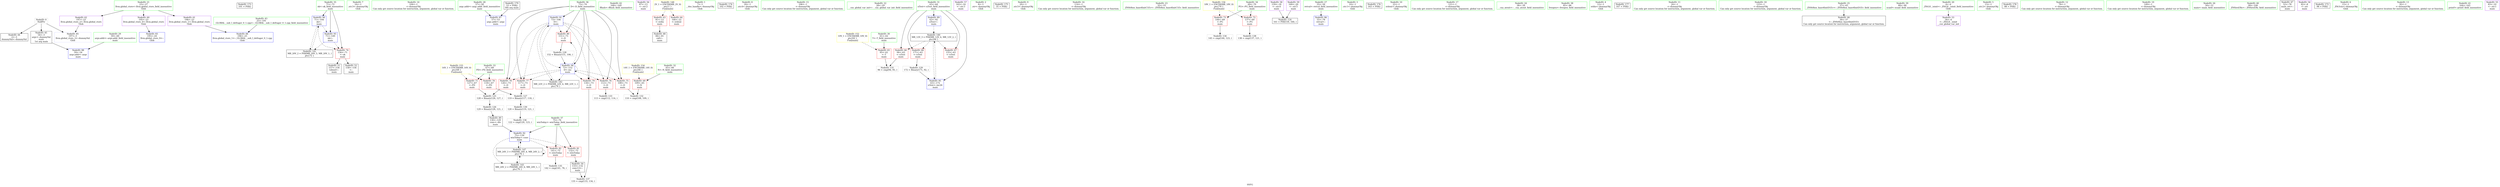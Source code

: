 digraph "SVFG" {
	label="SVFG";

	Node0x55603bc99420 [shape=record,color=grey,label="{NodeID: 0\nNullPtr}"];
	Node0x55603bc99420 -> Node0x55603bcaf100[style=solid];
	Node0x55603bc99420 -> Node0x55603bcaf200[style=solid];
	Node0x55603bc99420 -> Node0x55603bcb23c0[style=solid];
	Node0x55603bcc4d10 [shape=record,color=black,label="{NodeID: 173\n101 = PHI()\n}"];
	Node0x55603bcb2800 [shape=record,color=blue,label="{NodeID: 90\n71\<--104\nok\<--\nmain\n}"];
	Node0x55603bcb2800 -> Node0x55603bcb1a70[style=dashed];
	Node0x55603bcb2800 -> Node0x55603bcb2a70[style=dashed];
	Node0x55603bcb2800 -> Node0x55603bcbb2b0[style=dashed];
	Node0x55603bc99700 [shape=record,color=green,label="{NodeID: 7\n16\<--1\n.str.3\<--dummyObj\nGlob }"];
	Node0x55603bc9a0f0 [shape=record,color=green,label="{NodeID: 14\n104\<--1\n\<--dummyObj\nCan only get source location for instruction, argument, global var or function.}"];
	Node0x55603bcadcf0 [shape=record,color=green,label="{NodeID: 21\n23\<--27\nllvm.global_ctors\<--llvm.global_ctors_field_insensitive\nGlob }"];
	Node0x55603bcadcf0 -> Node0x55603bcb0e80[style=solid];
	Node0x55603bcadcf0 -> Node0x55603bcb0f80[style=solid];
	Node0x55603bcadcf0 -> Node0x55603bcb1080[style=solid];
	Node0x55603bcae2e0 [shape=record,color=green,label="{NodeID: 28\n57\<--58\nargc.addr\<--argc.addr_field_insensitive\nmain\n}"];
	Node0x55603bcae2e0 -> Node0x55603bcb2590[style=solid];
	Node0x55603bcae890 [shape=record,color=green,label="{NodeID: 35\n71\<--72\nok\<--ok_field_insensitive\nmain\n}"];
	Node0x55603bcae890 -> Node0x55603bcb1a70[style=solid];
	Node0x55603bcae890 -> Node0x55603bcb2800[style=solid];
	Node0x55603bcae890 -> Node0x55603bcb2a70[style=solid];
	Node0x55603bcb52d0 [shape=record,color=grey,label="{NodeID: 125\n128 = Binary(126, 127, )\n}"];
	Node0x55603bcb52d0 -> Node0x55603bcb5450[style=solid];
	Node0x55603bcaef00 [shape=record,color=green,label="{NodeID: 42\n168\<--169\nfflush\<--fflush_field_insensitive\n}"];
	Node0x55603bcb0140 [shape=record,color=grey,label="{NodeID: 132\n110 = cmp(108, 109, )\n}"];
	Node0x55603bcb0590 [shape=record,color=black,label="{NodeID: 49\n130\<--129\nconv\<--div\nmain\n}"];
	Node0x55603bcb0590 -> Node0x55603bcb29a0[style=solid];
	Node0x55603bcb0b40 [shape=record,color=purple,label="{NodeID: 56\n87\<--13\n\<--.str.2\nmain\n}"];
	Node0x55603bcb1180 [shape=record,color=red,label="{NodeID: 63\n81\<--12\n\<--stdin\nmain\n}"];
	Node0x55603bcb1180 -> Node0x55603bcb04c0[style=solid];
	Node0x55603bcb1730 [shape=record,color=red,label="{NodeID: 70\n118\<--67\n\<--PD\nmain\n}"];
	Node0x55603bcb1730 -> Node0x55603bcb55d0[style=solid];
	Node0x55603bcb1ce0 [shape=record,color=red,label="{NodeID: 77\n117\<--73\n\<--D\nmain\n}"];
	Node0x55603bcb1ce0 -> Node0x55603bcb55d0[style=solid];
	Node0x55603bcb22c0 [shape=record,color=blue,label="{NodeID: 84\n196\<--25\nllvm.global_ctors_1\<--_GLOBAL__sub_I_defrager_0_1.cpp\nGlob }"];
	Node0x55603bc98530 [shape=record,color=green,label="{NodeID: 1\n7\<--1\n__dso_handle\<--dummyObj\nGlob }"];
	Node0x55603bcc4e10 [shape=record,color=black,label="{NodeID: 174\n102 = PHI()\n}"];
	Node0x55603bcb28d0 [shape=record,color=blue,label="{NodeID: 91\n73\<--106\nD\<--\nmain\n}"];
	Node0x55603bcb28d0 -> Node0x55603bcb1b40[style=dashed];
	Node0x55603bcb28d0 -> Node0x55603bcb1c10[style=dashed];
	Node0x55603bcb28d0 -> Node0x55603bcb1ce0[style=dashed];
	Node0x55603bcb28d0 -> Node0x55603bcb1db0[style=dashed];
	Node0x55603bcb28d0 -> Node0x55603bcb1e80[style=dashed];
	Node0x55603bcb28d0 -> Node0x55603bcb1f50[style=dashed];
	Node0x55603bcb28d0 -> Node0x55603bcb2b40[style=dashed];
	Node0x55603bcb28d0 -> Node0x55603bcbb7b0[style=dashed];
	Node0x55603bc999f0 [shape=record,color=green,label="{NodeID: 8\n18\<--1\n.str.4\<--dummyObj\nGlob }"];
	Node0x55603bc9a1c0 [shape=record,color=green,label="{NodeID: 15\n106\<--1\n\<--dummyObj\nCan only get source location for instruction, argument, global var or function.}"];
	Node0x55603bcadd80 [shape=record,color=green,label="{NodeID: 22\n28\<--29\n__cxx_global_var_init\<--__cxx_global_var_init_field_insensitive\n}"];
	Node0x55603bcae3b0 [shape=record,color=green,label="{NodeID: 29\n59\<--60\nargv.addr\<--argv.addr_field_insensitive\nmain\n}"];
	Node0x55603bcae3b0 -> Node0x55603bcb2660[style=solid];
	Node0x55603bcae960 [shape=record,color=green,label="{NodeID: 36\n73\<--74\nD\<--D_field_insensitive\nmain\n}"];
	Node0x55603bcae960 -> Node0x55603bcb1b40[style=solid];
	Node0x55603bcae960 -> Node0x55603bcb1c10[style=solid];
	Node0x55603bcae960 -> Node0x55603bcb1ce0[style=solid];
	Node0x55603bcae960 -> Node0x55603bcb1db0[style=solid];
	Node0x55603bcae960 -> Node0x55603bcb1e80[style=solid];
	Node0x55603bcae960 -> Node0x55603bcb1f50[style=solid];
	Node0x55603bcae960 -> Node0x55603bcb28d0[style=solid];
	Node0x55603bcae960 -> Node0x55603bcb2b40[style=solid];
	Node0x55603bcb5450 [shape=record,color=grey,label="{NodeID: 126\n129 = Binary(128, 121, )\n}"];
	Node0x55603bcb5450 -> Node0x55603bcb0590[style=solid];
	Node0x55603bcaf000 [shape=record,color=green,label="{NodeID: 43\n25\<--191\n_GLOBAL__sub_I_defrager_0_1.cpp\<--_GLOBAL__sub_I_defrager_0_1.cpp_field_insensitive\n}"];
	Node0x55603bcaf000 -> Node0x55603bcb22c0[style=solid];
	Node0x55603bcb02c0 [shape=record,color=grey,label="{NodeID: 133\n113 = cmp(112, 114, )\n}"];
	Node0x55603bcb0660 [shape=record,color=black,label="{NodeID: 50\n133\<--132\nconv13\<--\nmain\n}"];
	Node0x55603bcb0660 -> Node0x55603bcb6ca0[style=solid];
	Node0x55603bcbadb0 [shape=record,color=black,label="{NodeID: 140\nMR_12V_3 = PHI(MR_12V_4, MR_12V_2, )\npts\{64 \}\n}"];
	Node0x55603bcbadb0 -> Node0x55603bcb13f0[style=dashed];
	Node0x55603bcbadb0 -> Node0x55603bcb14c0[style=dashed];
	Node0x55603bcbadb0 -> Node0x55603bcb1590[style=dashed];
	Node0x55603bcbadb0 -> Node0x55603bcb2c10[style=dashed];
	Node0x55603bcb0c10 [shape=record,color=purple,label="{NodeID: 57\n162\<--16\n\<--.str.3\nmain\n}"];
	Node0x55603bcbd0b0 [shape=record,color=black,label="{NodeID: 147\nMR_24V_3 = PHI(MR_24V_4, MR_24V_2, )\npts\{76 \}\n}"];
	Node0x55603bcbd0b0 -> Node0x55603bcb29a0[style=dashed];
	Node0x55603bcbd0b0 -> Node0x55603bcbbcb0[style=dashed];
	Node0x55603bcbd0b0 -> Node0x55603bcbd0b0[style=dashed];
	Node0x55603bcb1250 [shape=record,color=red,label="{NodeID: 64\n166\<--22\n\<--stdout\nmain\n}"];
	Node0x55603bcbe530 [shape=record,color=yellow,style=double,label="{NodeID: 154\n14V_1 = ENCHI(MR_14V_0)\npts\{66 \}\nFun[main]}"];
	Node0x55603bcbe530 -> Node0x55603bcb1660[style=dashed];
	Node0x55603bcb1800 [shape=record,color=red,label="{NodeID: 71\n127\<--67\n\<--PD\nmain\n}"];
	Node0x55603bcb1800 -> Node0x55603bcb52d0[style=solid];
	Node0x55603bcb1db0 [shape=record,color=red,label="{NodeID: 78\n126\<--73\n\<--D\nmain\n}"];
	Node0x55603bcb1db0 -> Node0x55603bcb52d0[style=solid];
	Node0x55603bcb23c0 [shape=record,color=blue, style = dotted,label="{NodeID: 85\n197\<--3\nllvm.global_ctors_2\<--dummyVal\nGlob }"];
	Node0x55603bc9a9c0 [shape=record,color=green,label="{NodeID: 2\n8\<--1\n.str\<--dummyObj\nGlob }"];
	Node0x55603bcc5610 [shape=record,color=black,label="{NodeID: 175\n35 = PHI()\n}"];
	Node0x55603bcb29a0 [shape=record,color=blue,label="{NodeID: 92\n75\<--130\nwinToday\<--conv\nmain\n}"];
	Node0x55603bcb29a0 -> Node0x55603bcb2020[style=dashed];
	Node0x55603bcb29a0 -> Node0x55603bcb20f0[style=dashed];
	Node0x55603bcb29a0 -> Node0x55603bcbbcb0[style=dashed];
	Node0x55603bcb29a0 -> Node0x55603bcbd0b0[style=dashed];
	Node0x55603bc99a80 [shape=record,color=green,label="{NodeID: 9\n20\<--1\n.str.5\<--dummyObj\nGlob }"];
	Node0x55603bcada20 [shape=record,color=green,label="{NodeID: 16\n114\<--1\n\<--dummyObj\nCan only get source location for instruction, argument, global var or function.}"];
	Node0x55603bcade10 [shape=record,color=green,label="{NodeID: 23\n32\<--33\n_ZNSt8ios_base4InitC1Ev\<--_ZNSt8ios_base4InitC1Ev_field_insensitive\n}"];
	Node0x55603bcae480 [shape=record,color=green,label="{NodeID: 30\n61\<--62\nT\<--T_field_insensitive\nmain\n}"];
	Node0x55603bcae480 -> Node0x55603bcb1320[style=solid];
	Node0x55603bcaea30 [shape=record,color=green,label="{NodeID: 37\n75\<--76\nwinToday\<--winToday_field_insensitive\nmain\n}"];
	Node0x55603bcaea30 -> Node0x55603bcb2020[style=solid];
	Node0x55603bcaea30 -> Node0x55603bcb20f0[style=solid];
	Node0x55603bcaea30 -> Node0x55603bcb29a0[style=solid];
	Node0x55603bcb55d0 [shape=record,color=grey,label="{NodeID: 127\n119 = Binary(117, 118, )\n}"];
	Node0x55603bcb55d0 -> Node0x55603bcafe40[style=solid];
	Node0x55603bcaf100 [shape=record,color=black,label="{NodeID: 44\n2\<--3\ndummyVal\<--dummyVal\n}"];
	Node0x55603bcb68a0 [shape=record,color=grey,label="{NodeID: 134\n145 = cmp(144, 123, )\n}"];
	Node0x55603bcb0730 [shape=record,color=black,label="{NodeID: 51\n157\<--156\ntobool\<--\nmain\n}"];
	Node0x55603bcbb2b0 [shape=record,color=black,label="{NodeID: 141\nMR_20V_2 = PHI(MR_20V_5, MR_20V_1, )\npts\{72 \}\n}"];
	Node0x55603bcbb2b0 -> Node0x55603bcb2800[style=dashed];
	Node0x55603bcb0ce0 [shape=record,color=purple,label="{NodeID: 58\n159\<--18\n\<--.str.4\nmain\n}"];
	Node0x55603bcb0ce0 -> Node0x55603badf570[style=solid];
	Node0x55603bcbd5b0 [shape=record,color=yellow,style=double,label="{NodeID: 148\n2V_1 = ENCHI(MR_2V_0)\npts\{1 \}\nFun[main]}"];
	Node0x55603bcbd5b0 -> Node0x55603bcb1180[style=dashed];
	Node0x55603bcbd5b0 -> Node0x55603bcb1250[style=dashed];
	Node0x55603bcb1320 [shape=record,color=red,label="{NodeID: 65\n95\<--61\n\<--T\nmain\n}"];
	Node0x55603bcb1320 -> Node0x55603bcaffc0[style=solid];
	Node0x55603bcbe610 [shape=record,color=yellow,style=double,label="{NodeID: 155\n16V_1 = ENCHI(MR_16V_0)\npts\{68 \}\nFun[main]}"];
	Node0x55603bcbe610 -> Node0x55603bcb1730[style=dashed];
	Node0x55603bcbe610 -> Node0x55603bcb1800[style=dashed];
	Node0x55603bcb18d0 [shape=record,color=red,label="{NodeID: 72\n137\<--69\n\<--PG\nmain\n}"];
	Node0x55603bcb18d0 -> Node0x55603bcb6e20[style=solid];
	Node0x55603bcb1e80 [shape=record,color=red,label="{NodeID: 79\n134\<--73\n\<--D\nmain\n}"];
	Node0x55603bcb1e80 -> Node0x55603bcb6ca0[style=solid];
	Node0x55603bcb24c0 [shape=record,color=blue,label="{NodeID: 86\n55\<--78\nretval\<--\nmain\n}"];
	Node0x55603bc99870 [shape=record,color=green,label="{NodeID: 3\n10\<--1\n.str.1\<--dummyObj\nGlob }"];
	Node0x55603bcc56e0 [shape=record,color=black,label="{NodeID: 176\n163 = PHI()\n}"];
	Node0x55603bcb2a70 [shape=record,color=blue,label="{NodeID: 93\n71\<--149\nok\<--\nmain\n}"];
	Node0x55603bcb2a70 -> Node0x55603bcb1a70[style=dashed];
	Node0x55603bcb2a70 -> Node0x55603bcbb2b0[style=dashed];
	Node0x55603bc99d50 [shape=record,color=green,label="{NodeID: 10\n22\<--1\nstdout\<--dummyObj\nGlob }"];
	Node0x55603bcadab0 [shape=record,color=green,label="{NodeID: 17\n121\<--1\n\<--dummyObj\nCan only get source location for instruction, argument, global var or function.}"];
	Node0x55603bcadf10 [shape=record,color=green,label="{NodeID: 24\n38\<--39\n__cxa_atexit\<--__cxa_atexit_field_insensitive\n}"];
	Node0x55603bcae550 [shape=record,color=green,label="{NodeID: 31\n63\<--64\nnTest\<--nTest_field_insensitive\nmain\n}"];
	Node0x55603bcae550 -> Node0x55603bcb13f0[style=solid];
	Node0x55603bcae550 -> Node0x55603bcb14c0[style=solid];
	Node0x55603bcae550 -> Node0x55603bcb1590[style=solid];
	Node0x55603bcae550 -> Node0x55603bcb2730[style=solid];
	Node0x55603bcae550 -> Node0x55603bcb2c10[style=solid];
	Node0x55603bcaeb00 [shape=record,color=green,label="{NodeID: 38\n85\<--86\nfreopen\<--freopen_field_insensitive\n}"];
	Node0x55603bcb5750 [shape=record,color=grey,label="{NodeID: 128\n152 = Binary(151, 106, )\n}"];
	Node0x55603bcb5750 -> Node0x55603bcb2b40[style=solid];
	Node0x55603bcaf200 [shape=record,color=black,label="{NodeID: 45\n54\<--3\nargv\<--dummyVal\nmain\n1st arg main }"];
	Node0x55603bcaf200 -> Node0x55603bcb2660[style=solid];
	Node0x55603bcb69a0 [shape=record,color=grey,label="{NodeID: 135\n142 = cmp(141, 78, )\n}"];
	Node0x55603bcb0800 [shape=record,color=black,label="{NodeID: 52\n158\<--156\n\<--\nmain\n}"];
	Node0x55603bcbb7b0 [shape=record,color=black,label="{NodeID: 142\nMR_22V_2 = PHI(MR_22V_4, MR_22V_1, )\npts\{74 \}\n}"];
	Node0x55603bcbb7b0 -> Node0x55603bcb28d0[style=dashed];
	Node0x55603bcb0db0 [shape=record,color=purple,label="{NodeID: 59\n160\<--20\n\<--.str.5\nmain\n}"];
	Node0x55603bcb0db0 -> Node0x55603badf570[style=solid];
	Node0x55603bcb13f0 [shape=record,color=red,label="{NodeID: 66\n94\<--63\n\<--nTest\nmain\n}"];
	Node0x55603bcb13f0 -> Node0x55603bcaffc0[style=solid];
	Node0x55603bcbe6f0 [shape=record,color=yellow,style=double,label="{NodeID: 156\n18V_1 = ENCHI(MR_18V_0)\npts\{70 \}\nFun[main]}"];
	Node0x55603bcbe6f0 -> Node0x55603bcb18d0[style=dashed];
	Node0x55603bcbe6f0 -> Node0x55603bcb19a0[style=dashed];
	Node0x55603bcb19a0 [shape=record,color=red,label="{NodeID: 73\n144\<--69\n\<--PG\nmain\n}"];
	Node0x55603bcb19a0 -> Node0x55603bcb68a0[style=solid];
	Node0x55603bcb1f50 [shape=record,color=red,label="{NodeID: 80\n151\<--73\n\<--D\nmain\n}"];
	Node0x55603bcb1f50 -> Node0x55603bcb5750[style=solid];
	Node0x55603bcb2590 [shape=record,color=blue,label="{NodeID: 87\n57\<--53\nargc.addr\<--argc\nmain\n}"];
	Node0x55603bc9ab00 [shape=record,color=green,label="{NodeID: 4\n12\<--1\nstdin\<--dummyObj\nGlob }"];
	Node0x55603bcc57e0 [shape=record,color=black,label="{NodeID: 177\n167 = PHI()\n}"];
	Node0x55603bcb2b40 [shape=record,color=blue,label="{NodeID: 94\n73\<--152\nD\<--inc\nmain\n}"];
	Node0x55603bcb2b40 -> Node0x55603bcb1b40[style=dashed];
	Node0x55603bcb2b40 -> Node0x55603bcb1c10[style=dashed];
	Node0x55603bcb2b40 -> Node0x55603bcb1ce0[style=dashed];
	Node0x55603bcb2b40 -> Node0x55603bcb1db0[style=dashed];
	Node0x55603bcb2b40 -> Node0x55603bcb1e80[style=dashed];
	Node0x55603bcb2b40 -> Node0x55603bcb1f50[style=dashed];
	Node0x55603bcb2b40 -> Node0x55603bcb2b40[style=dashed];
	Node0x55603bcb2b40 -> Node0x55603bcbb7b0[style=dashed];
	Node0x55603bc99e20 [shape=record,color=green,label="{NodeID: 11\n24\<--1\n\<--dummyObj\nCan only get source location for instruction, argument, global var or function.}"];
	Node0x55603bcadb40 [shape=record,color=green,label="{NodeID: 18\n123\<--1\n\<--dummyObj\nCan only get source location for instruction, argument, global var or function.}"];
	Node0x55603bcae010 [shape=record,color=green,label="{NodeID: 25\n37\<--43\n_ZNSt8ios_base4InitD1Ev\<--_ZNSt8ios_base4InitD1Ev_field_insensitive\n}"];
	Node0x55603bcae010 -> Node0x55603bcaf2d0[style=solid];
	Node0x55603bcae620 [shape=record,color=green,label="{NodeID: 32\n65\<--66\nN\<--N_field_insensitive\nmain\n}"];
	Node0x55603bcae620 -> Node0x55603bcb1660[style=solid];
	Node0x55603bcaec00 [shape=record,color=green,label="{NodeID: 39\n89\<--90\nscanf\<--scanf_field_insensitive\n}"];
	Node0x55603bcafcc0 [shape=record,color=grey,label="{NodeID: 129\n172 = Binary(171, 92, )\n}"];
	Node0x55603bcafcc0 -> Node0x55603bcb2c10[style=solid];
	Node0x55603bcaf2d0 [shape=record,color=black,label="{NodeID: 46\n36\<--37\n\<--_ZNSt8ios_base4InitD1Ev\nCan only get source location for instruction, argument, global var or function.}"];
	Node0x55603bcb6b20 [shape=record,color=grey,label="{NodeID: 136\n122 = cmp(120, 123, )\n}"];
	Node0x55603bcb08d0 [shape=record,color=purple,label="{NodeID: 53\n34\<--4\n\<--_ZStL8__ioinit\n__cxx_global_var_init\n}"];
	Node0x55603bcbbcb0 [shape=record,color=black,label="{NodeID: 143\nMR_24V_2 = PHI(MR_24V_6, MR_24V_1, )\npts\{76 \}\n}"];
	Node0x55603bcbbcb0 -> Node0x55603bcbd0b0[style=dashed];
	Node0x55603bcb0e80 [shape=record,color=purple,label="{NodeID: 60\n195\<--23\nllvm.global_ctors_0\<--llvm.global_ctors\nGlob }"];
	Node0x55603bcb0e80 -> Node0x55603bcb21c0[style=solid];
	Node0x55603bcb14c0 [shape=record,color=red,label="{NodeID: 67\n155\<--63\n\<--nTest\nmain\n}"];
	Node0x55603bcb1a70 [shape=record,color=red,label="{NodeID: 74\n156\<--71\n\<--ok\nmain\n}"];
	Node0x55603bcb1a70 -> Node0x55603bcb0730[style=solid];
	Node0x55603bcb1a70 -> Node0x55603bcb0800[style=solid];
	Node0x55603bcb2020 [shape=record,color=red,label="{NodeID: 81\n132\<--75\n\<--winToday\nmain\n}"];
	Node0x55603bcb2020 -> Node0x55603bcb0660[style=solid];
	Node0x55603bcb2660 [shape=record,color=blue,label="{NodeID: 88\n59\<--54\nargv.addr\<--argv\nmain\n}"];
	Node0x55603bcad170 [shape=record,color=green,label="{NodeID: 5\n13\<--1\n.str.2\<--dummyObj\nGlob }"];
	Node0x55603bcc58e0 [shape=record,color=black,label="{NodeID: 178\n88 = PHI()\n}"];
	Node0x55603bcb2c10 [shape=record,color=blue,label="{NodeID: 95\n63\<--172\nnTest\<--inc26\nmain\n}"];
	Node0x55603bcb2c10 -> Node0x55603bcbadb0[style=dashed];
	Node0x55603bc99ef0 [shape=record,color=green,label="{NodeID: 12\n78\<--1\n\<--dummyObj\nCan only get source location for instruction, argument, global var or function.}"];
	Node0x55603bcadbd0 [shape=record,color=green,label="{NodeID: 19\n149\<--1\n\<--dummyObj\nCan only get source location for instruction, argument, global var or function.}"];
	Node0x55603bcae110 [shape=record,color=green,label="{NodeID: 26\n50\<--51\nmain\<--main_field_insensitive\n}"];
	Node0x55603bcae6f0 [shape=record,color=green,label="{NodeID: 33\n67\<--68\nPD\<--PD_field_insensitive\nmain\n}"];
	Node0x55603bcae6f0 -> Node0x55603bcb1730[style=solid];
	Node0x55603bcae6f0 -> Node0x55603bcb1800[style=solid];
	Node0x55603bcaed00 [shape=record,color=green,label="{NodeID: 40\n99\<--100\n_ZNSirsERx\<--_ZNSirsERx_field_insensitive\n}"];
	Node0x55603bcafe40 [shape=record,color=grey,label="{NodeID: 130\n120 = Binary(119, 121, )\n}"];
	Node0x55603bcafe40 -> Node0x55603bcb6b20[style=solid];
	Node0x55603bcaf3d0 [shape=record,color=black,label="{NodeID: 47\n52\<--78\nmain_ret\<--\nmain\n}"];
	Node0x55603bcb6ca0 [shape=record,color=grey,label="{NodeID: 137\n135 = cmp(133, 134, )\n}"];
	Node0x55603bcb09a0 [shape=record,color=purple,label="{NodeID: 54\n82\<--8\n\<--.str\nmain\n}"];
	Node0x55603bcb0f80 [shape=record,color=purple,label="{NodeID: 61\n196\<--23\nllvm.global_ctors_1\<--llvm.global_ctors\nGlob }"];
	Node0x55603bcb0f80 -> Node0x55603bcb22c0[style=solid];
	Node0x55603bcb1590 [shape=record,color=red,label="{NodeID: 68\n171\<--63\n\<--nTest\nmain\n}"];
	Node0x55603bcb1590 -> Node0x55603bcafcc0[style=solid];
	Node0x55603bcb1b40 [shape=record,color=red,label="{NodeID: 75\n108\<--73\n\<--D\nmain\n}"];
	Node0x55603bcb1b40 -> Node0x55603bcb0140[style=solid];
	Node0x55603bcb20f0 [shape=record,color=red,label="{NodeID: 82\n141\<--75\n\<--winToday\nmain\n}"];
	Node0x55603bcb20f0 -> Node0x55603bcb69a0[style=solid];
	Node0x55603bcc4bb0 [shape=record,color=black,label="{NodeID: 172\n98 = PHI()\n}"];
	Node0x55603bcb2730 [shape=record,color=blue,label="{NodeID: 89\n63\<--92\nnTest\<--\nmain\n}"];
	Node0x55603bcb2730 -> Node0x55603bcbadb0[style=dashed];
	Node0x55603bc99670 [shape=record,color=green,label="{NodeID: 6\n15\<--1\n_ZSt3cin\<--dummyObj\nGlob }"];
	Node0x55603bcc59e0 [shape=record,color=black,label="{NodeID: 179\n53 = PHI()\n0th arg main }"];
	Node0x55603bcc59e0 -> Node0x55603bcb2590[style=solid];
	Node0x55603bc9a020 [shape=record,color=green,label="{NodeID: 13\n92\<--1\n\<--dummyObj\nCan only get source location for instruction, argument, global var or function.}"];
	Node0x55603bcadc60 [shape=record,color=green,label="{NodeID: 20\n4\<--6\n_ZStL8__ioinit\<--_ZStL8__ioinit_field_insensitive\nGlob }"];
	Node0x55603bcadc60 -> Node0x55603bcb08d0[style=solid];
	Node0x55603bcae210 [shape=record,color=green,label="{NodeID: 27\n55\<--56\nretval\<--retval_field_insensitive\nmain\n}"];
	Node0x55603bcae210 -> Node0x55603bcb24c0[style=solid];
	Node0x55603bcae7c0 [shape=record,color=green,label="{NodeID: 34\n69\<--70\nPG\<--PG_field_insensitive\nmain\n}"];
	Node0x55603bcae7c0 -> Node0x55603bcb18d0[style=solid];
	Node0x55603bcae7c0 -> Node0x55603bcb19a0[style=solid];
	Node0x55603badf570 [shape=record,color=black,label="{NodeID: 124\n161 = PHI(159, 160, )\n}"];
	Node0x55603bcaee00 [shape=record,color=green,label="{NodeID: 41\n164\<--165\nprintf\<--printf_field_insensitive\n}"];
	Node0x55603bcaffc0 [shape=record,color=grey,label="{NodeID: 131\n96 = cmp(94, 95, )\n}"];
	Node0x55603bcb04c0 [shape=record,color=black,label="{NodeID: 48\n84\<--81\ncall\<--\nmain\n}"];
	Node0x55603bcb6e20 [shape=record,color=grey,label="{NodeID: 138\n138 = cmp(137, 121, )\n}"];
	Node0x55603bcb0a70 [shape=record,color=purple,label="{NodeID: 55\n83\<--10\n\<--.str.1\nmain\n}"];
	Node0x55603bcb1080 [shape=record,color=purple,label="{NodeID: 62\n197\<--23\nllvm.global_ctors_2\<--llvm.global_ctors\nGlob }"];
	Node0x55603bcb1080 -> Node0x55603bcb23c0[style=solid];
	Node0x55603bcbe370 [shape=record,color=yellow,style=double,label="{NodeID: 152\n10V_1 = ENCHI(MR_10V_0)\npts\{62 \}\nFun[main]}"];
	Node0x55603bcbe370 -> Node0x55603bcb1320[style=dashed];
	Node0x55603bcb1660 [shape=record,color=red,label="{NodeID: 69\n109\<--65\n\<--N\nmain\n}"];
	Node0x55603bcb1660 -> Node0x55603bcb0140[style=solid];
	Node0x55603bcb1c10 [shape=record,color=red,label="{NodeID: 76\n112\<--73\n\<--D\nmain\n}"];
	Node0x55603bcb1c10 -> Node0x55603bcb02c0[style=solid];
	Node0x55603bcb21c0 [shape=record,color=blue,label="{NodeID: 83\n195\<--24\nllvm.global_ctors_0\<--\nGlob }"];
}
